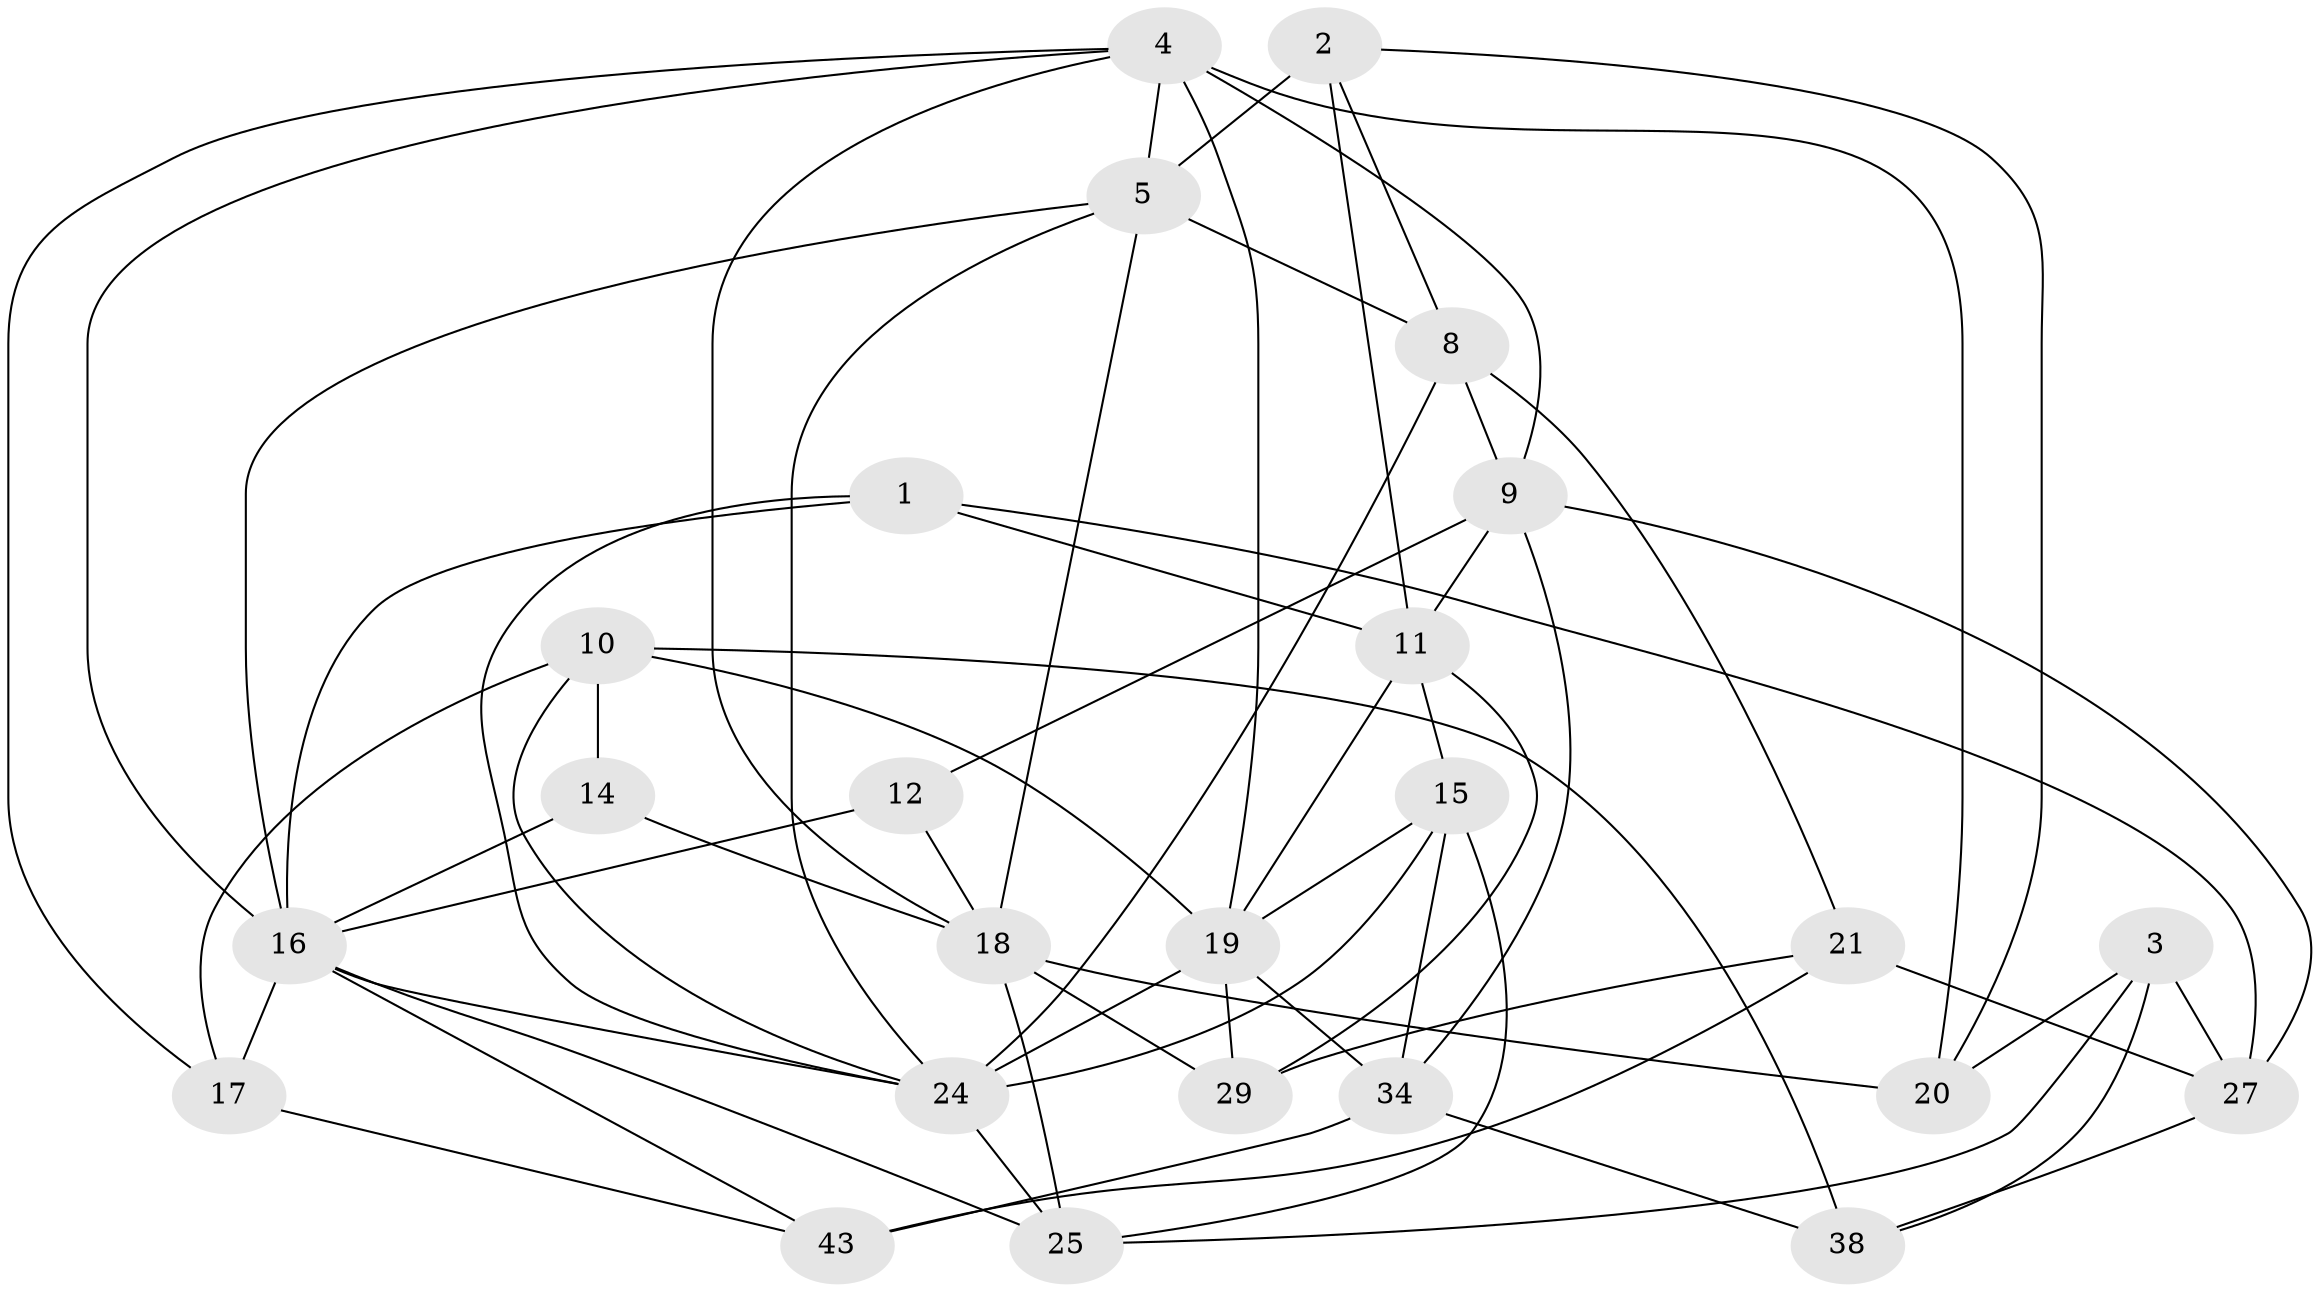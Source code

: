 // original degree distribution, {4: 1.0}
// Generated by graph-tools (version 1.1) at 2025/20/03/04/25 18:20:59]
// undirected, 25 vertices, 64 edges
graph export_dot {
graph [start="1"]
  node [color=gray90,style=filled];
  1;
  2 [super="+28"];
  3;
  4 [super="+6+49"];
  5 [super="+7"];
  8 [super="+45"];
  9 [super="+39"];
  10 [super="+13"];
  11 [super="+30"];
  12;
  14;
  15 [super="+33"];
  16 [super="+44+36+23"];
  17;
  18 [super="+40+46"];
  19 [super="+22"];
  20;
  21 [super="+48"];
  24 [super="+26+32"];
  25 [super="+47"];
  27 [super="+41"];
  29;
  34 [super="+37"];
  38;
  43;
  1 -- 11;
  1 -- 16;
  1 -- 24;
  1 -- 27;
  2 -- 11;
  2 -- 5 [weight=3];
  2 -- 8;
  2 -- 20;
  3 -- 38;
  3 -- 20;
  3 -- 25;
  3 -- 27;
  4 -- 9;
  4 -- 18;
  4 -- 17;
  4 -- 20;
  4 -- 16;
  4 -- 19 [weight=2];
  4 -- 5;
  5 -- 24;
  5 -- 16;
  5 -- 18;
  5 -- 8;
  8 -- 21 [weight=2];
  8 -- 9;
  8 -- 24;
  9 -- 12;
  9 -- 27;
  9 -- 34;
  9 -- 11;
  10 -- 14 [weight=2];
  10 -- 17;
  10 -- 24;
  10 -- 38;
  10 -- 19;
  11 -- 29;
  11 -- 19;
  11 -- 15;
  12 -- 16 [weight=2];
  12 -- 18;
  14 -- 16;
  14 -- 18;
  15 -- 25;
  15 -- 24 [weight=2];
  15 -- 19;
  15 -- 34;
  16 -- 24;
  16 -- 17;
  16 -- 43;
  16 -- 25;
  17 -- 43;
  18 -- 20;
  18 -- 25 [weight=2];
  18 -- 29;
  19 -- 29;
  19 -- 34 [weight=2];
  19 -- 24 [weight=2];
  21 -- 29;
  21 -- 43;
  21 -- 27 [weight=2];
  24 -- 25;
  27 -- 38;
  34 -- 38;
  34 -- 43;
}
